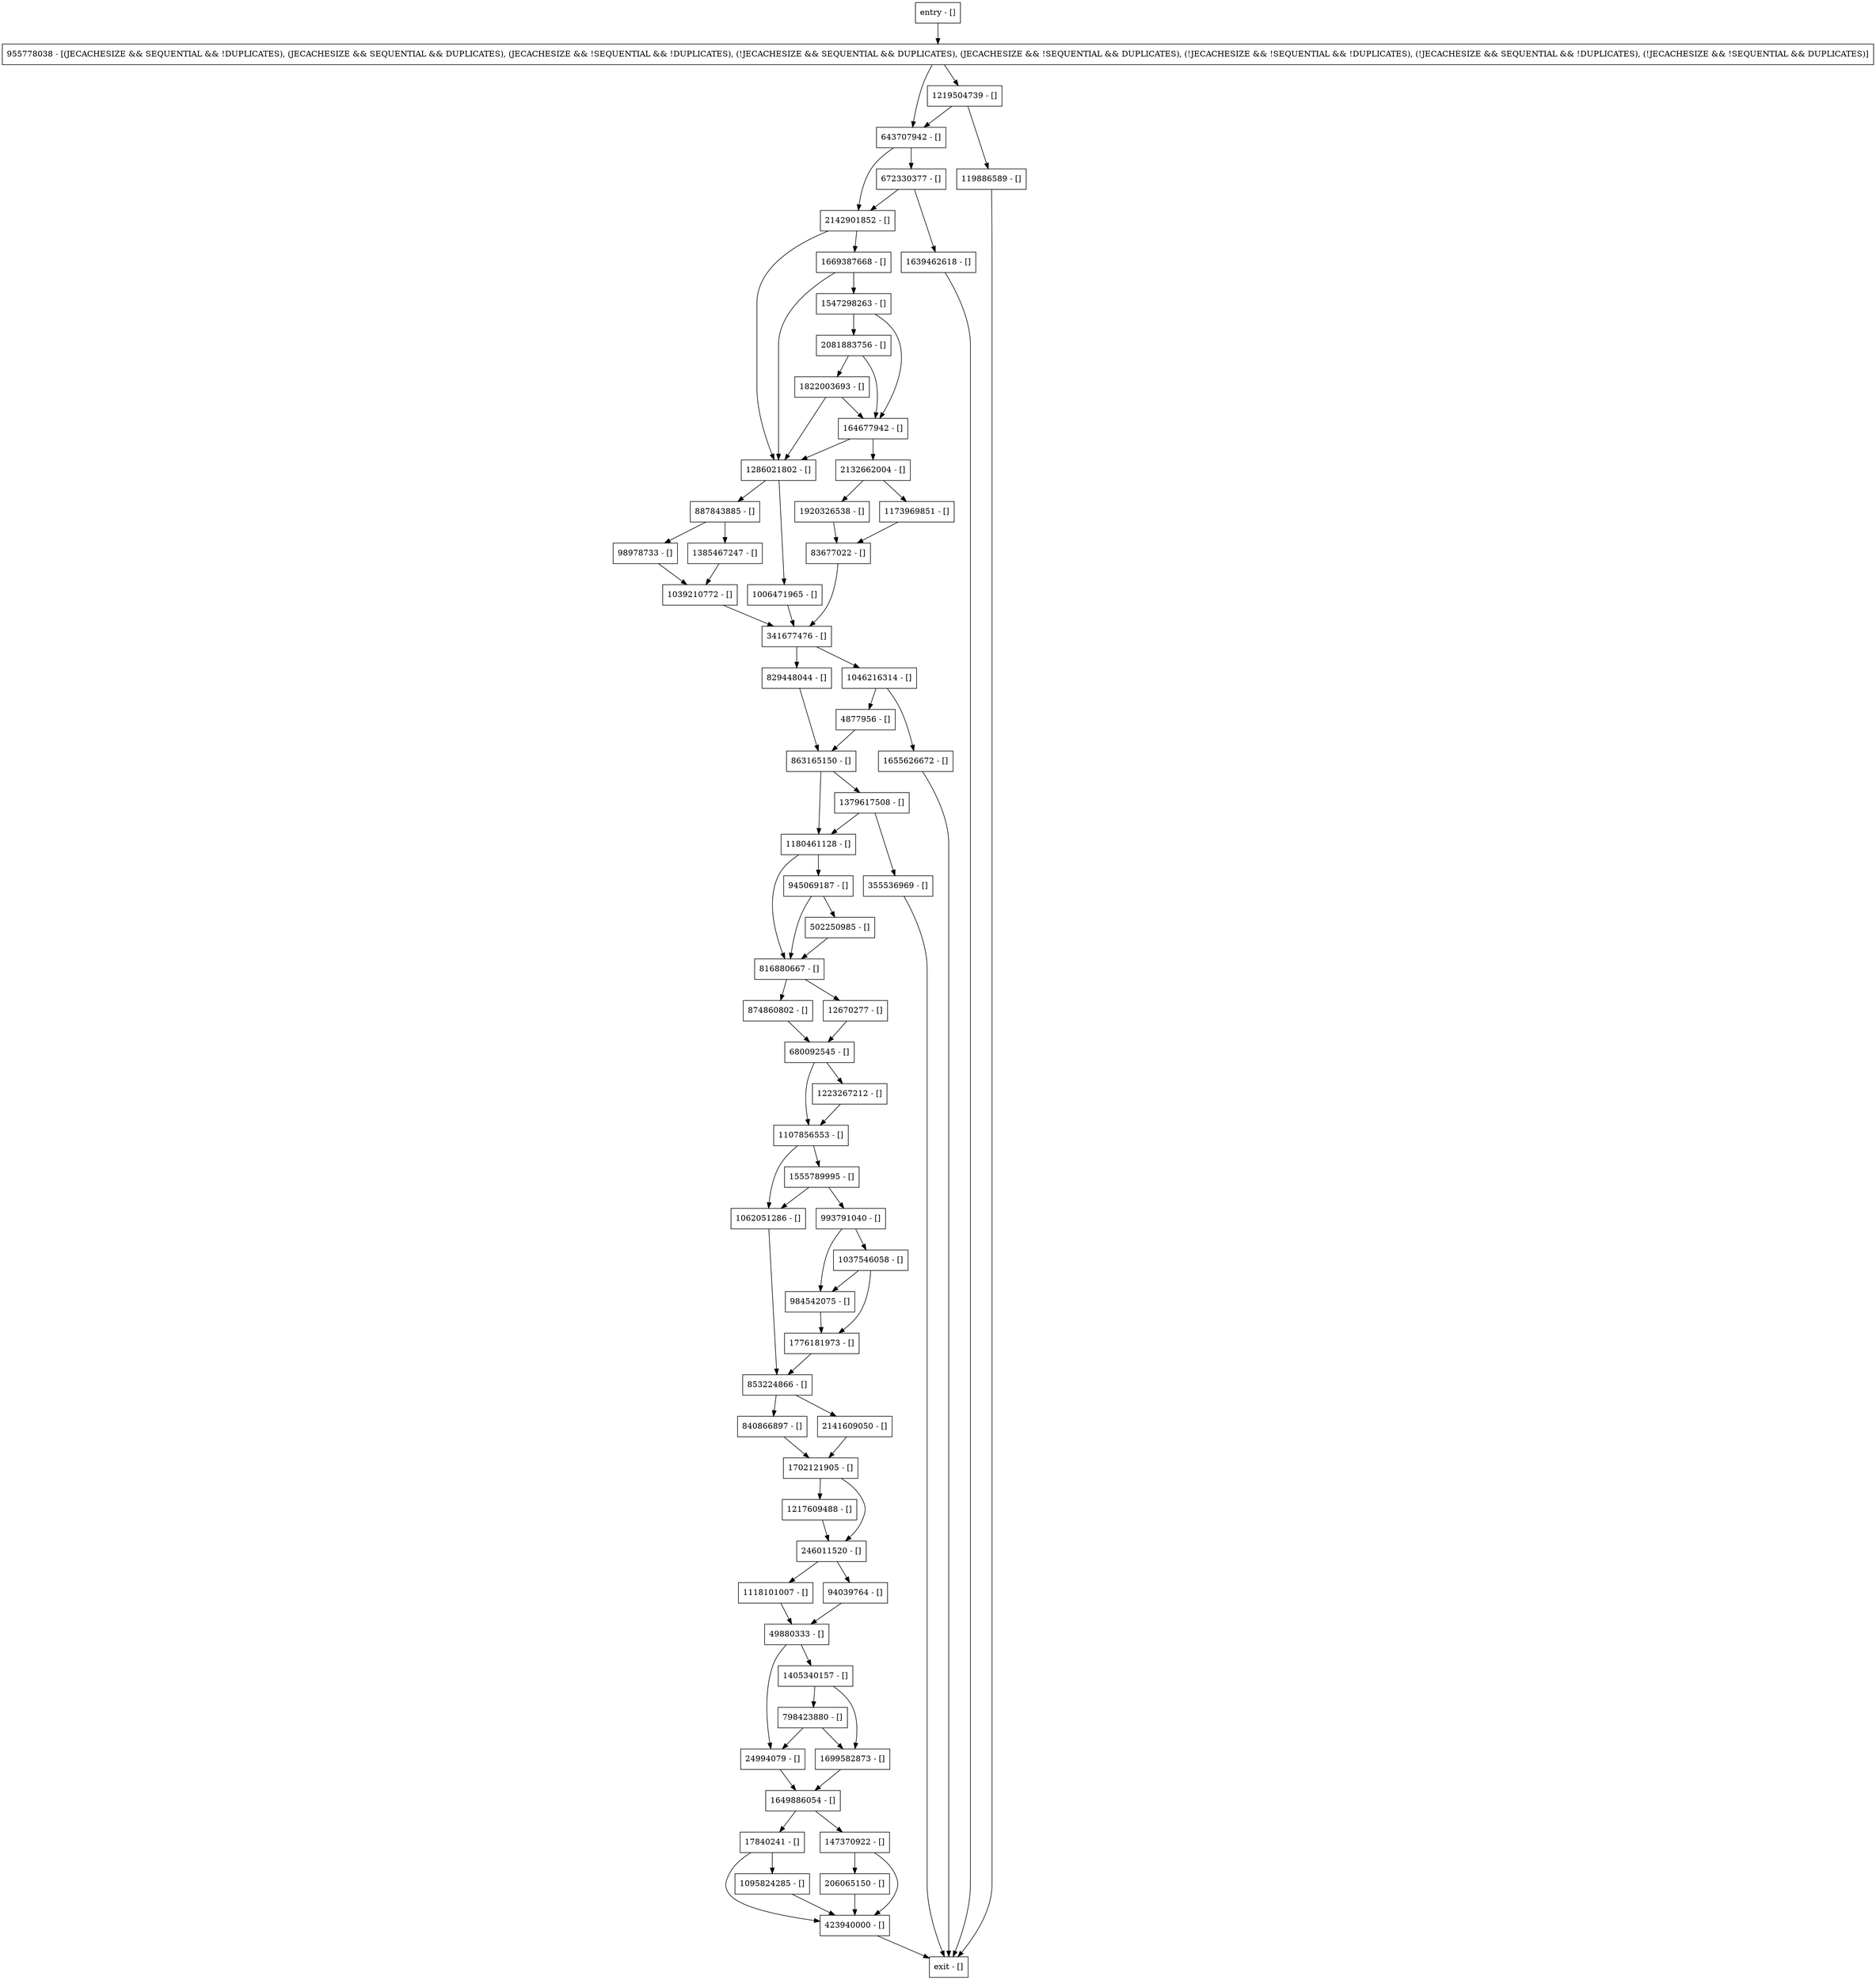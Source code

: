 digraph updateRecordInternal {
node [shape=record];
94039764 [label="94039764 - []"];
1006471965 [label="1006471965 - []"];
1223267212 [label="1223267212 - []"];
1699582873 [label="1699582873 - []"];
2141609050 [label="2141609050 - []"];
643707942 [label="643707942 - []"];
1776181973 [label="1776181973 - []"];
840866897 [label="840866897 - []"];
147370922 [label="147370922 - []"];
1639462618 [label="1639462618 - []"];
1702121905 [label="1702121905 - []"];
1385467247 [label="1385467247 - []"];
863165150 [label="863165150 - []"];
955778038 [label="955778038 - [(JECACHESIZE && SEQUENTIAL && !DUPLICATES), (JECACHESIZE && SEQUENTIAL && DUPLICATES), (JECACHESIZE && !SEQUENTIAL && !DUPLICATES), (!JECACHESIZE && SEQUENTIAL && DUPLICATES), (JECACHESIZE && !SEQUENTIAL && DUPLICATES), (!JECACHESIZE && !SEQUENTIAL && !DUPLICATES), (!JECACHESIZE && SEQUENTIAL && !DUPLICATES), (!JECACHESIZE && !SEQUENTIAL && DUPLICATES)]"];
1669387668 [label="1669387668 - []"];
1547298263 [label="1547298263 - []"];
2132662004 [label="2132662004 - []"];
341677476 [label="341677476 - []"];
887843885 [label="887843885 - []"];
423940000 [label="423940000 - []"];
1095824285 [label="1095824285 - []"];
1173969851 [label="1173969851 - []"];
entry [label="entry - []"];
exit [label="exit - []"];
17840241 [label="17840241 - []"];
164677942 [label="164677942 - []"];
83677022 [label="83677022 - []"];
945069187 [label="945069187 - []"];
816880667 [label="816880667 - []"];
1822003693 [label="1822003693 - []"];
1217609488 [label="1217609488 - []"];
2081883756 [label="2081883756 - []"];
4877956 [label="4877956 - []"];
993791040 [label="993791040 - []"];
680092545 [label="680092545 - []"];
853224866 [label="853224866 - []"];
246011520 [label="246011520 - []"];
1046216314 [label="1046216314 - []"];
12670277 [label="12670277 - []"];
49880333 [label="49880333 - []"];
206065150 [label="206065150 - []"];
984542075 [label="984542075 - []"];
1655626672 [label="1655626672 - []"];
829448044 [label="829448044 - []"];
672330377 [label="672330377 - []"];
1180461128 [label="1180461128 - []"];
1037546058 [label="1037546058 - []"];
1379617508 [label="1379617508 - []"];
874860802 [label="874860802 - []"];
119886589 [label="119886589 - []"];
1107856553 [label="1107856553 - []"];
1555789995 [label="1555789995 - []"];
502250985 [label="502250985 - []"];
1286021802 [label="1286021802 - []"];
355536969 [label="355536969 - []"];
1039210772 [label="1039210772 - []"];
98978733 [label="98978733 - []"];
798423880 [label="798423880 - []"];
1062051286 [label="1062051286 - []"];
1219504739 [label="1219504739 - []"];
1920326538 [label="1920326538 - []"];
1118101007 [label="1118101007 - []"];
2142901852 [label="2142901852 - []"];
1405340157 [label="1405340157 - []"];
24994079 [label="24994079 - []"];
1649886054 [label="1649886054 - []"];
entry;
exit;
94039764 -> 49880333;
1006471965 -> 341677476;
1223267212 -> 1107856553;
1699582873 -> 1649886054;
2141609050 -> 1702121905;
643707942 -> 672330377;
643707942 -> 2142901852;
1776181973 -> 853224866;
840866897 -> 1702121905;
147370922 -> 206065150;
147370922 -> 423940000;
1639462618 -> exit;
1702121905 -> 246011520;
1702121905 -> 1217609488;
1385467247 -> 1039210772;
863165150 -> 1180461128;
863165150 -> 1379617508;
955778038 -> 1219504739;
955778038 -> 643707942;
1669387668 -> 1286021802;
1669387668 -> 1547298263;
1547298263 -> 2081883756;
1547298263 -> 164677942;
2132662004 -> 1173969851;
2132662004 -> 1920326538;
341677476 -> 829448044;
341677476 -> 1046216314;
887843885 -> 1385467247;
887843885 -> 98978733;
423940000 -> exit;
1095824285 -> 423940000;
1173969851 -> 83677022;
entry -> 955778038;
17840241 -> 423940000;
17840241 -> 1095824285;
164677942 -> 1286021802;
164677942 -> 2132662004;
83677022 -> 341677476;
945069187 -> 816880667;
945069187 -> 502250985;
816880667 -> 12670277;
816880667 -> 874860802;
1822003693 -> 164677942;
1822003693 -> 1286021802;
1217609488 -> 246011520;
2081883756 -> 164677942;
2081883756 -> 1822003693;
4877956 -> 863165150;
993791040 -> 1037546058;
993791040 -> 984542075;
680092545 -> 1223267212;
680092545 -> 1107856553;
853224866 -> 840866897;
853224866 -> 2141609050;
246011520 -> 94039764;
246011520 -> 1118101007;
1046216314 -> 4877956;
1046216314 -> 1655626672;
12670277 -> 680092545;
49880333 -> 1405340157;
49880333 -> 24994079;
206065150 -> 423940000;
984542075 -> 1776181973;
1655626672 -> exit;
829448044 -> 863165150;
672330377 -> 1639462618;
672330377 -> 2142901852;
1180461128 -> 945069187;
1180461128 -> 816880667;
1037546058 -> 984542075;
1037546058 -> 1776181973;
1379617508 -> 1180461128;
1379617508 -> 355536969;
874860802 -> 680092545;
119886589 -> exit;
1107856553 -> 1062051286;
1107856553 -> 1555789995;
1555789995 -> 993791040;
1555789995 -> 1062051286;
502250985 -> 816880667;
1286021802 -> 887843885;
1286021802 -> 1006471965;
355536969 -> exit;
1039210772 -> 341677476;
98978733 -> 1039210772;
798423880 -> 1699582873;
798423880 -> 24994079;
1062051286 -> 853224866;
1219504739 -> 119886589;
1219504739 -> 643707942;
1920326538 -> 83677022;
1118101007 -> 49880333;
2142901852 -> 1286021802;
2142901852 -> 1669387668;
1405340157 -> 798423880;
1405340157 -> 1699582873;
24994079 -> 1649886054;
1649886054 -> 147370922;
1649886054 -> 17840241;
}
